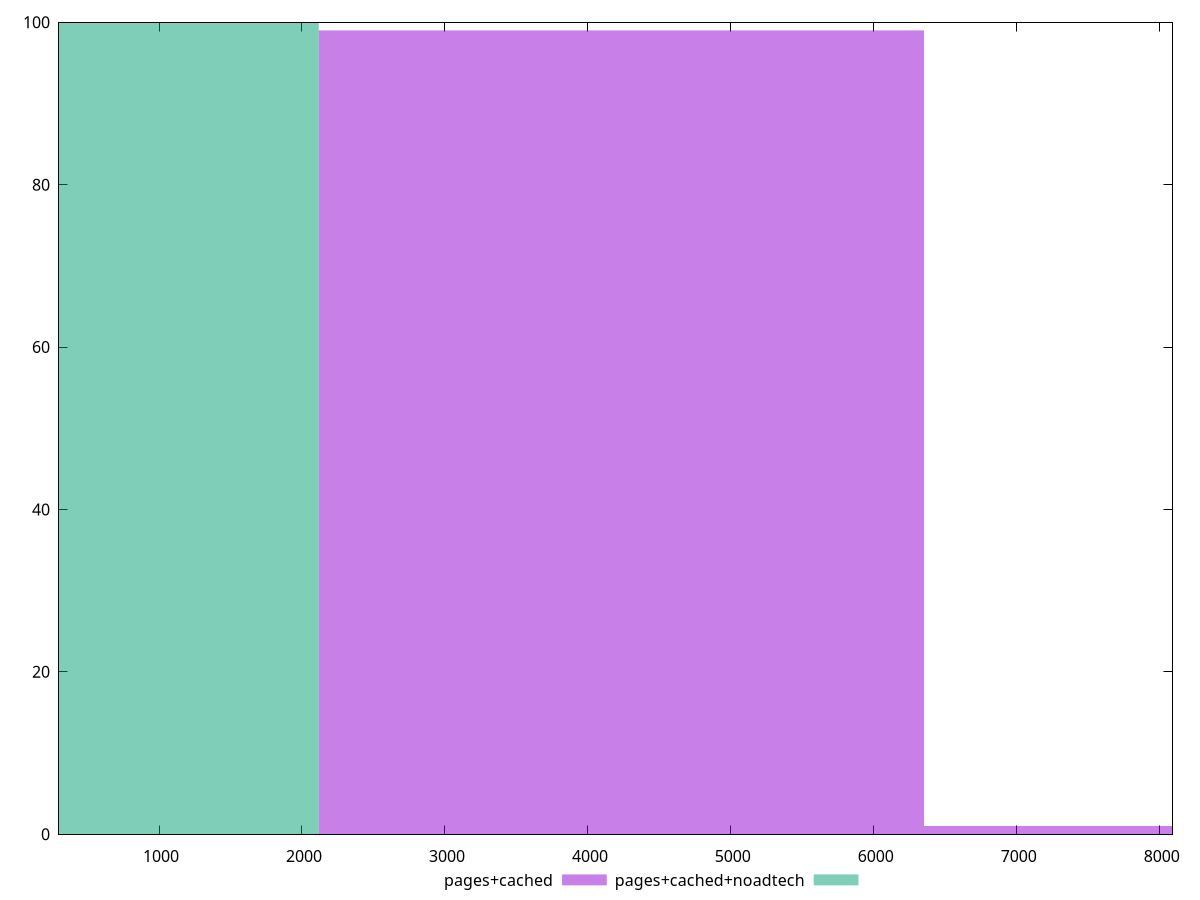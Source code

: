 reset

$pagesCached <<EOF
8468.778996334551 1
4234.389498167276 99
EOF

$pagesCachedNoadtech <<EOF
0 100
EOF

set key outside below
set boxwidth 4234.389498167276
set xrange [300:8090]
set yrange [0:100]
set trange [0:100]
set style fill transparent solid 0.5 noborder
set terminal svg size 640, 500 enhanced background rgb 'white'
set output "report_00025_2021-02-22T21:38:55.199Z/uses-text-compression/comparison/histogram/1_vs_2.svg"

plot $pagesCached title "pages+cached" with boxes, \
     $pagesCachedNoadtech title "pages+cached+noadtech" with boxes

reset
